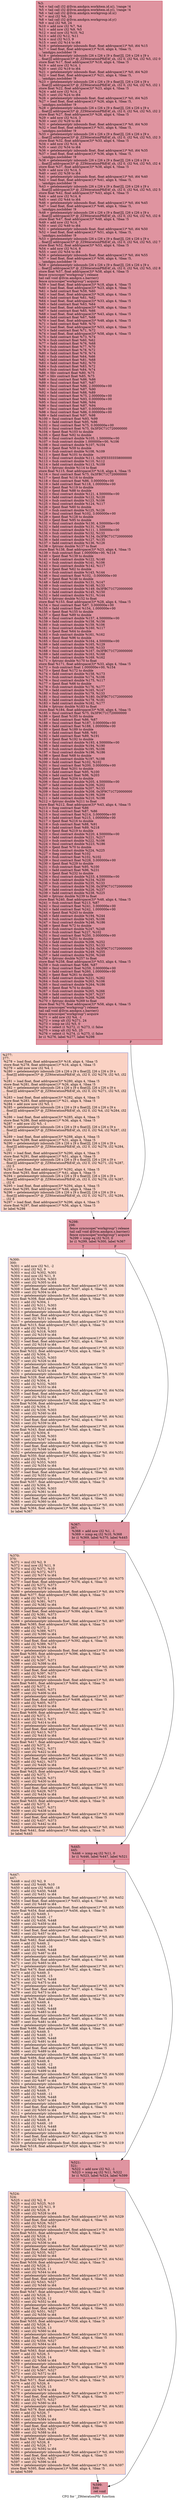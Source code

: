 digraph "CFG for '_Z9iterationPfii' function" {
	label="CFG for '_Z9iterationPfii' function";

	Node0x4f75e90 [shape=record,color="#b70d28ff", style=filled, fillcolor="#b70d2870",label="{%3:\l  %4 = tail call i32 @llvm.amdgcn.workitem.id.x(), !range !4\l  %5 = tail call i32 @llvm.amdgcn.workitem.id.y(), !range !4\l  %6 = tail call i32 @llvm.amdgcn.workgroup.id.x()\l  %7 = mul i32 %6, 24\l  %8 = tail call i32 @llvm.amdgcn.workgroup.id.y()\l  %9 = mul i32 %8, 24\l  %10 = add nsw i32 %7, %4\l  %11 = add nsw i32 %9, %5\l  %12 = mul nsw i32 %10, %2\l  %13 = add i32 %12, %11\l  %14 = mul i32 %13, 9\l  %15 = sext i32 %14 to i64\l  %16 = getelementptr inbounds float, float addrspace(1)* %0, i64 %15\l  %17 = load float, float addrspace(1)* %16, align 4, !tbaa !5,\l... !amdgpu.noclobber !9\l  %18 = getelementptr inbounds [26 x [26 x [9 x float]]], [26 x [26 x [9 x\l... float]]] addrspace(3)* @_ZZ9iterationPfiiE4f_sh, i32 0, i32 %4, i32 %5, i32 0\l  store float %17, float addrspace(3)* %18, align 4, !tbaa !5\l  %19 = add nsw i32 %14, 1\l  %20 = sext i32 %19 to i64\l  %21 = getelementptr inbounds float, float addrspace(1)* %0, i64 %20\l  %22 = load float, float addrspace(1)* %21, align 4, !tbaa !5,\l... !amdgpu.noclobber !9\l  %23 = getelementptr inbounds [26 x [26 x [9 x float]]], [26 x [26 x [9 x\l... float]]] addrspace(3)* @_ZZ9iterationPfiiE4f_sh, i32 0, i32 %4, i32 %5, i32 1\l  store float %22, float addrspace(3)* %23, align 4, !tbaa !5\l  %24 = add nsw i32 %14, 2\l  %25 = sext i32 %24 to i64\l  %26 = getelementptr inbounds float, float addrspace(1)* %0, i64 %25\l  %27 = load float, float addrspace(1)* %26, align 4, !tbaa !5,\l... !amdgpu.noclobber !9\l  %28 = getelementptr inbounds [26 x [26 x [9 x float]]], [26 x [26 x [9 x\l... float]]] addrspace(3)* @_ZZ9iterationPfiiE4f_sh, i32 0, i32 %4, i32 %5, i32 2\l  store float %27, float addrspace(3)* %28, align 4, !tbaa !5\l  %29 = add nsw i32 %14, 3\l  %30 = sext i32 %29 to i64\l  %31 = getelementptr inbounds float, float addrspace(1)* %0, i64 %30\l  %32 = load float, float addrspace(1)* %31, align 4, !tbaa !5,\l... !amdgpu.noclobber !9\l  %33 = getelementptr inbounds [26 x [26 x [9 x float]]], [26 x [26 x [9 x\l... float]]] addrspace(3)* @_ZZ9iterationPfiiE4f_sh, i32 0, i32 %4, i32 %5, i32 3\l  store float %32, float addrspace(3)* %33, align 4, !tbaa !5\l  %34 = add nsw i32 %14, 4\l  %35 = sext i32 %34 to i64\l  %36 = getelementptr inbounds float, float addrspace(1)* %0, i64 %35\l  %37 = load float, float addrspace(1)* %36, align 4, !tbaa !5,\l... !amdgpu.noclobber !9\l  %38 = getelementptr inbounds [26 x [26 x [9 x float]]], [26 x [26 x [9 x\l... float]]] addrspace(3)* @_ZZ9iterationPfiiE4f_sh, i32 0, i32 %4, i32 %5, i32 4\l  store float %37, float addrspace(3)* %38, align 4, !tbaa !5\l  %39 = add nsw i32 %14, 5\l  %40 = sext i32 %39 to i64\l  %41 = getelementptr inbounds float, float addrspace(1)* %0, i64 %40\l  %42 = load float, float addrspace(1)* %41, align 4, !tbaa !5,\l... !amdgpu.noclobber !9\l  %43 = getelementptr inbounds [26 x [26 x [9 x float]]], [26 x [26 x [9 x\l... float]]] addrspace(3)* @_ZZ9iterationPfiiE4f_sh, i32 0, i32 %4, i32 %5, i32 5\l  store float %42, float addrspace(3)* %43, align 4, !tbaa !5\l  %44 = add nsw i32 %14, 6\l  %45 = sext i32 %44 to i64\l  %46 = getelementptr inbounds float, float addrspace(1)* %0, i64 %45\l  %47 = load float, float addrspace(1)* %46, align 4, !tbaa !5,\l... !amdgpu.noclobber !9\l  %48 = getelementptr inbounds [26 x [26 x [9 x float]]], [26 x [26 x [9 x\l... float]]] addrspace(3)* @_ZZ9iterationPfiiE4f_sh, i32 0, i32 %4, i32 %5, i32 6\l  store float %47, float addrspace(3)* %48, align 4, !tbaa !5\l  %49 = add nsw i32 %14, 7\l  %50 = sext i32 %49 to i64\l  %51 = getelementptr inbounds float, float addrspace(1)* %0, i64 %50\l  %52 = load float, float addrspace(1)* %51, align 4, !tbaa !5,\l... !amdgpu.noclobber !9\l  %53 = getelementptr inbounds [26 x [26 x [9 x float]]], [26 x [26 x [9 x\l... float]]] addrspace(3)* @_ZZ9iterationPfiiE4f_sh, i32 0, i32 %4, i32 %5, i32 7\l  store float %52, float addrspace(3)* %53, align 4, !tbaa !5\l  %54 = add nsw i32 %14, 8\l  %55 = sext i32 %54 to i64\l  %56 = getelementptr inbounds float, float addrspace(1)* %0, i64 %55\l  %57 = load float, float addrspace(1)* %56, align 4, !tbaa !5,\l... !amdgpu.noclobber !9\l  %58 = getelementptr inbounds [26 x [26 x [9 x float]]], [26 x [26 x [9 x\l... float]]] addrspace(3)* @_ZZ9iterationPfiiE4f_sh, i32 0, i32 %4, i32 %5, i32 8\l  store float %57, float addrspace(3)* %58, align 4, !tbaa !5\l  fence syncscope(\"workgroup\") release\l  tail call void @llvm.amdgcn.s.barrier()\l  fence syncscope(\"workgroup\") acquire\l  %59 = load float, float addrspace(3)* %18, align 4, !tbaa !5\l  %60 = load float, float addrspace(3)* %23, align 4, !tbaa !5\l  %61 = fadd contract float %59, %60\l  %62 = load float, float addrspace(3)* %28, align 4, !tbaa !5\l  %63 = fadd contract float %61, %62\l  %64 = load float, float addrspace(3)* %33, align 4, !tbaa !5\l  %65 = fadd contract float %63, %64\l  %66 = load float, float addrspace(3)* %38, align 4, !tbaa !5\l  %67 = fadd contract float %65, %66\l  %68 = load float, float addrspace(3)* %43, align 4, !tbaa !5\l  %69 = fadd contract float %67, %68\l  %70 = load float, float addrspace(3)* %48, align 4, !tbaa !5\l  %71 = fadd contract float %69, %70\l  %72 = load float, float addrspace(3)* %53, align 4, !tbaa !5\l  %73 = fadd contract float %71, %72\l  %74 = load float, float addrspace(3)* %58, align 4, !tbaa !5\l  %75 = fadd contract float %73, %74\l  %76 = fsub contract float %60, %62\l  %77 = fadd contract float %76, %68\l  %78 = fsub contract float %77, %70\l  %79 = fsub contract float %78, %72\l  %80 = fadd contract float %79, %74\l  %81 = fsub contract float %64, %66\l  %82 = fadd contract float %81, %68\l  %83 = fadd contract float %82, %70\l  %84 = fsub contract float %83, %72\l  %85 = fsub contract float %84, %74\l  %86 = fdiv contract float %80, %75\l  %87 = fdiv contract float %85, %75\l  %88 = fmul contract float %86, %86\l  %89 = fmul contract float %87, %87\l  %90 = fmul contract float %86, 2.000000e+00\l  %91 = fmul contract float %87, %90\l  %92 = fadd contract float %88, %89\l  %93 = fmul contract float %75, 2.000000e+00\l  %94 = fmul contract float %93, 0.000000e+00\l  %95 = fmul contract float %86, %94\l  %96 = fmul contract float %87, %94\l  %97 = fmul contract float %87, 0.000000e+00\l  %98 = fmul contract float %86, 0.000000e+00\l  %99 = fadd contract float %97, %98\l  %100 = fmul contract float %93, %99\l  %101 = fadd contract float %95, %96\l  %102 = fmul contract float %75, 0.000000e+00\l  %103 = fmul contract float %75, 0x3FDC71C720000000\l  %104 = fpext float %103 to double\l  %105 = fpext float %92 to double\l  %106 = fmul contract double %105, 1.500000e+00\l  %107 = fsub contract double 1.000000e+00, %106\l  %108 = fmul contract double %107, %104\l  %109 = fpext float %59 to double\l  %110 = fsub contract double %108, %109\l  %111 = fpext float %101 to double\l  %112 = fmul contract double %111, 0x3FE5555558000000\l  %113 = fsub contract double %110, %112\l  %114 = fadd contract double %113, %109\l  %115 = fptrunc double %114 to float\l  store float %115, float addrspace(3)* %18, align 4, !tbaa !5\l  %116 = fmul contract float %75, 0x3FBC71C720000000\l  %117 = fpext float %116 to double\l  %118 = fmul contract float %86, 3.000000e+00\l  %119 = fadd contract float %118, 1.000000e+00\l  %120 = fpext float %119 to double\l  %121 = fpext float %88 to double\l  %122 = fmul contract double %121, 4.500000e+00\l  %123 = fadd contract double %122, %120\l  %124 = fsub contract double %123, %106\l  %125 = fmul contract double %124, %117\l  %126 = fpext float %60 to double\l  %127 = fsub contract double %125, %126\l  %128 = fmul contract float %102, 3.000000e+00\l  %129 = fpext float %128 to double\l  %130 = fpext float %95 to double\l  %131 = fmul contract double %130, 4.500000e+00\l  %132 = fadd contract double %131, %129\l  %133 = fmul contract double %111, 1.500000e+00\l  %134 = fsub contract double %132, %133\l  %135 = fmul contract double %134, 0x3FBC71C720000000\l  %136 = fadd contract double %127, %135\l  %137 = fadd contract double %136, %126\l  %138 = fptrunc double %137 to float\l  store float %138, float addrspace(3)* %23, align 4, !tbaa !5\l  %139 = fsub contract float 1.000000e+00, %118\l  %140 = fpext float %139 to double\l  %141 = fadd contract double %122, %140\l  %142 = fsub contract double %141, %106\l  %143 = fmul contract double %142, %117\l  %144 = fpext float %62 to double\l  %145 = fsub contract double %143, %144\l  %146 = fmul contract float %102, -3.000000e+00\l  %147 = fpext float %146 to double\l  %148 = fadd contract double %131, %147\l  %149 = fsub contract double %148, %133\l  %150 = fmul contract double %149, 0x3FBC71C720000000\l  %151 = fadd contract double %145, %150\l  %152 = fadd contract double %151, %144\l  %153 = fptrunc double %152 to float\l  store float %153, float addrspace(3)* %28, align 4, !tbaa !5\l  %154 = fmul contract float %87, 3.000000e+00\l  %155 = fadd contract float %154, 1.000000e+00\l  %156 = fpext float %155 to double\l  %157 = fpext float %89 to double\l  %158 = fmul contract double %157, 4.500000e+00\l  %159 = fadd contract double %158, %156\l  %160 = fsub contract double %159, %106\l  %161 = fmul contract double %160, %117\l  %162 = fpext float %64 to double\l  %163 = fsub contract double %161, %162\l  %164 = fpext float %96 to double\l  %165 = fmul contract double %164, 4.500000e+00\l  %166 = fadd contract double %165, %129\l  %167 = fsub contract double %166, %133\l  %168 = fmul contract double %167, 0x3FBC71C720000000\l  %169 = fadd contract double %163, %168\l  %170 = fadd contract double %169, %162\l  %171 = fptrunc double %170 to float\l  store float %171, float addrspace(3)* %33, align 4, !tbaa !5\l  %172 = fsub contract float 1.000000e+00, %154\l  %173 = fpext float %172 to double\l  %174 = fadd contract double %158, %173\l  %175 = fsub contract double %174, %106\l  %176 = fmul contract double %175, %117\l  %177 = fpext float %66 to double\l  %178 = fsub contract double %176, %177\l  %179 = fadd contract double %165, %147\l  %180 = fsub contract double %179, %133\l  %181 = fmul contract double %180, 0x3FBC71C720000000\l  %182 = fadd contract double %178, %181\l  %183 = fadd contract double %182, %177\l  %184 = fptrunc double %183 to float\l  store float %184, float addrspace(3)* %38, align 4, !tbaa !5\l  %185 = fmul contract float %75, 0x3F9C71C720000000\l  %186 = fpext float %185 to double\l  %187 = fadd contract float %86, %87\l  %188 = fmul contract float %187, 3.000000e+00\l  %189 = fadd contract float %188, 1.000000e+00\l  %190 = fpext float %189 to double\l  %191 = fadd contract float %88, %91\l  %192 = fadd contract float %89, %191\l  %193 = fpext float %192 to double\l  %194 = fmul contract double %193, 4.500000e+00\l  %195 = fadd contract double %194, %190\l  %196 = fsub contract double %195, %106\l  %197 = fmul contract double %196, %186\l  %198 = fpext float %68 to double\l  %199 = fsub contract double %197, %198\l  %200 = fadd contract float %102, %102\l  %201 = fmul contract float %200, 3.000000e+00\l  %202 = fpext float %201 to double\l  %203 = fadd contract float %95, %100\l  %204 = fadd contract float %96, %203\l  %205 = fpext float %204 to double\l  %206 = fmul contract double %205, 4.500000e+00\l  %207 = fadd contract double %206, %202\l  %208 = fsub contract double %207, %133\l  %209 = fmul contract double %208, 0x3F9C71C720000000\l  %210 = fadd contract double %199, %209\l  %211 = fadd contract double %210, %198\l  %212 = fptrunc double %211 to float\l  store float %212, float addrspace(3)* %43, align 4, !tbaa !5\l  %213 = fneg contract float %86\l  %214 = fsub contract float %87, %86\l  %215 = fmul contract float %214, 3.000000e+00\l  %216 = fadd contract float %215, 1.000000e+00\l  %217 = fpext float %216 to double\l  %218 = fsub contract float %88, %91\l  %219 = fadd contract float %89, %218\l  %220 = fpext float %219 to double\l  %221 = fmul contract double %220, 4.500000e+00\l  %222 = fadd contract double %221, %217\l  %223 = fsub contract double %222, %106\l  %224 = fmul contract double %223, %186\l  %225 = fpext float %70 to double\l  %226 = fsub contract double %224, %225\l  %227 = fneg contract float %102\l  %228 = fsub contract float %102, %102\l  %229 = fmul contract float %228, 3.000000e+00\l  %230 = fpext float %229 to double\l  %231 = fsub contract float %95, %100\l  %232 = fadd contract float %96, %231\l  %233 = fpext float %232 to double\l  %234 = fmul contract double %233, 4.500000e+00\l  %235 = fadd contract double %234, %230\l  %236 = fsub contract double %235, %133\l  %237 = fmul contract double %236, 0x3F9C71C720000000\l  %238 = fadd contract double %226, %237\l  %239 = fadd contract double %238, %225\l  %240 = fptrunc double %239 to float\l  store float %240, float addrspace(3)* %48, align 4, !tbaa !5\l  %241 = fsub contract float %213, %87\l  %242 = fmul contract float %241, 3.000000e+00\l  %243 = fadd contract float %242, 1.000000e+00\l  %244 = fpext float %243 to double\l  %245 = fadd contract double %194, %244\l  %246 = fsub contract double %245, %106\l  %247 = fmul contract double %246, %186\l  %248 = fpext float %72 to double\l  %249 = fsub contract double %247, %248\l  %250 = fsub contract float %227, %102\l  %251 = fmul contract float %250, 3.000000e+00\l  %252 = fpext float %251 to double\l  %253 = fadd contract double %206, %252\l  %254 = fsub contract double %253, %133\l  %255 = fmul contract double %254, 0x3F9C71C720000000\l  %256 = fadd contract double %249, %255\l  %257 = fadd contract double %256, %248\l  %258 = fptrunc double %257 to float\l  store float %258, float addrspace(3)* %53, align 4, !tbaa !5\l  %259 = fsub contract float %86, %87\l  %260 = fmul contract float %259, 3.000000e+00\l  %261 = fadd contract float %260, 1.000000e+00\l  %262 = fpext float %261 to double\l  %263 = fadd contract double %221, %262\l  %264 = fsub contract double %263, %106\l  %265 = fmul contract double %264, %186\l  %266 = fpext float %74 to double\l  %267 = fsub contract double %265, %266\l  %268 = fadd contract double %267, %237\l  %269 = fadd contract double %268, %266\l  %270 = fptrunc double %269 to float\l  store float %270, float addrspace(3)* %58, align 4, !tbaa !5\l  fence syncscope(\"workgroup\") release\l  tail call void @llvm.amdgcn.s.barrier()\l  fence syncscope(\"workgroup\") acquire\l  %271 = add nsw i32 %4, -1\l  %272 = icmp ult i32 %271, 24\l  %273 = icmp ne i32 %5, 0\l  %274 = select i1 %272, i1 %273, i1 false\l  %275 = icmp ult i32 %5, 25\l  %276 = select i1 %274, i1 %275, i1 false\l  br i1 %276, label %277, label %298\l|{<s0>T|<s1>F}}"];
	Node0x4f75e90:s0 -> Node0x4f85170;
	Node0x4f75e90:s1 -> Node0x4f851c0;
	Node0x4f85170 [shape=record,color="#3d50c3ff", style=filled, fillcolor="#f4987a70",label="{%277:\l277:                                              \l  %278 = load float, float addrspace(3)* %18, align 4, !tbaa !5\l  store float %278, float addrspace(1)* %16, align 4, !tbaa !5\l  %279 = add nuw nsw i32 %4, 1\l  %280 = getelementptr inbounds [26 x [26 x [9 x float]]], [26 x [26 x [9 x\l... float]]] addrspace(3)* @_ZZ9iterationPfiiE4f_sh, i32 0, i32 %279, i32 %5, i32\l... 2\l  %281 = load float, float addrspace(3)* %280, align 4, !tbaa !5\l  store float %281, float addrspace(1)* %26, align 4, !tbaa !5\l  %282 = getelementptr inbounds [26 x [26 x [9 x float]]], [26 x [26 x [9 x\l... float]]] addrspace(3)* @_ZZ9iterationPfiiE4f_sh, i32 0, i32 %271, i32 %5, i32\l... 1\l  %283 = load float, float addrspace(3)* %282, align 4, !tbaa !5\l  store float %283, float addrspace(1)* %21, align 4, !tbaa !5\l  %284 = add nuw nsw i32 %5, 1\l  %285 = getelementptr inbounds [26 x [26 x [9 x float]]], [26 x [26 x [9 x\l... float]]] addrspace(3)* @_ZZ9iterationPfiiE4f_sh, i32 0, i32 %4, i32 %284, i32\l... 4\l  %286 = load float, float addrspace(3)* %285, align 4, !tbaa !5\l  store float %286, float addrspace(1)* %36, align 4, !tbaa !5\l  %287 = add nsw i32 %5, -1\l  %288 = getelementptr inbounds [26 x [26 x [9 x float]]], [26 x [26 x [9 x\l... float]]] addrspace(3)* @_ZZ9iterationPfiiE4f_sh, i32 0, i32 %4, i32 %287, i32\l... 3\l  %289 = load float, float addrspace(3)* %288, align 4, !tbaa !5\l  store float %289, float addrspace(1)* %31, align 4, !tbaa !5\l  %290 = getelementptr inbounds [26 x [26 x [9 x float]]], [26 x [26 x [9 x\l... float]]] addrspace(3)* @_ZZ9iterationPfiiE4f_sh, i32 0, i32 %279, i32 %284,\l... i32 7\l  %291 = load float, float addrspace(3)* %290, align 4, !tbaa !5\l  store float %291, float addrspace(1)* %51, align 4, !tbaa !5\l  %292 = getelementptr inbounds [26 x [26 x [9 x float]]], [26 x [26 x [9 x\l... float]]] addrspace(3)* @_ZZ9iterationPfiiE4f_sh, i32 0, i32 %271, i32 %287,\l... i32 5\l  %293 = load float, float addrspace(3)* %292, align 4, !tbaa !5\l  store float %293, float addrspace(1)* %41, align 4, !tbaa !5\l  %294 = getelementptr inbounds [26 x [26 x [9 x float]]], [26 x [26 x [9 x\l... float]]] addrspace(3)* @_ZZ9iterationPfiiE4f_sh, i32 0, i32 %279, i32 %287,\l... i32 6\l  %295 = load float, float addrspace(3)* %294, align 4, !tbaa !5\l  store float %295, float addrspace(1)* %46, align 4, !tbaa !5\l  %296 = getelementptr inbounds [26 x [26 x [9 x float]]], [26 x [26 x [9 x\l... float]]] addrspace(3)* @_ZZ9iterationPfiiE4f_sh, i32 0, i32 %271, i32 %284,\l... i32 8\l  %297 = load float, float addrspace(3)* %296, align 4, !tbaa !5\l  store float %297, float addrspace(1)* %56, align 4, !tbaa !5\l  br label %298\l}"];
	Node0x4f85170 -> Node0x4f851c0;
	Node0x4f851c0 [shape=record,color="#b70d28ff", style=filled, fillcolor="#b70d2870",label="{%298:\l298:                                              \l  fence syncscope(\"workgroup\") release\l  tail call void @llvm.amdgcn.s.barrier()\l  fence syncscope(\"workgroup\") acquire\l  %299 = icmp eq i32 %10, 0\l  br i1 %299, label %300, label %367\l|{<s0>T|<s1>F}}"];
	Node0x4f851c0:s0 -> Node0x4f76680;
	Node0x4f851c0:s1 -> Node0x4f766d0;
	Node0x4f76680 [shape=record,color="#3d50c3ff", style=filled, fillcolor="#f7b39670",label="{%300:\l300:                                              \l  %301 = add nsw i32 %1, -2\l  %302 = mul i32 %2, 9\l  %303 = mul i32 %302, %301\l  %304 = mul nsw i32 %11, 9\l  %305 = add i32 %304, %303\l  %306 = sext i32 %305 to i64\l  %307 = getelementptr inbounds float, float addrspace(1)* %0, i64 %306\l  %308 = load float, float addrspace(1)* %307, align 4, !tbaa !5\l  %309 = sext i32 %304 to i64\l  %310 = getelementptr inbounds float, float addrspace(1)* %0, i64 %309\l  store float %308, float addrspace(1)* %310, align 4, !tbaa !5\l  %311 = add i32 %304, 1\l  %312 = add i32 %311, %303\l  %313 = sext i32 %312 to i64\l  %314 = getelementptr inbounds float, float addrspace(1)* %0, i64 %313\l  %315 = load float, float addrspace(1)* %314, align 4, !tbaa !5\l  %316 = sext i32 %311 to i64\l  %317 = getelementptr inbounds float, float addrspace(1)* %0, i64 %316\l  store float %315, float addrspace(1)* %317, align 4, !tbaa !5\l  %318 = add i32 %304, 2\l  %319 = add i32 %318, %303\l  %320 = sext i32 %319 to i64\l  %321 = getelementptr inbounds float, float addrspace(1)* %0, i64 %320\l  %322 = load float, float addrspace(1)* %321, align 4, !tbaa !5\l  %323 = sext i32 %318 to i64\l  %324 = getelementptr inbounds float, float addrspace(1)* %0, i64 %323\l  store float %322, float addrspace(1)* %324, align 4, !tbaa !5\l  %325 = add i32 %304, 3\l  %326 = add i32 %325, %303\l  %327 = sext i32 %326 to i64\l  %328 = getelementptr inbounds float, float addrspace(1)* %0, i64 %327\l  %329 = load float, float addrspace(1)* %328, align 4, !tbaa !5\l  %330 = sext i32 %325 to i64\l  %331 = getelementptr inbounds float, float addrspace(1)* %0, i64 %330\l  store float %329, float addrspace(1)* %331, align 4, !tbaa !5\l  %332 = add i32 %304, 4\l  %333 = add i32 %332, %303\l  %334 = sext i32 %333 to i64\l  %335 = getelementptr inbounds float, float addrspace(1)* %0, i64 %334\l  %336 = load float, float addrspace(1)* %335, align 4, !tbaa !5\l  %337 = sext i32 %332 to i64\l  %338 = getelementptr inbounds float, float addrspace(1)* %0, i64 %337\l  store float %336, float addrspace(1)* %338, align 4, !tbaa !5\l  %339 = add i32 %304, 5\l  %340 = add i32 %339, %303\l  %341 = sext i32 %340 to i64\l  %342 = getelementptr inbounds float, float addrspace(1)* %0, i64 %341\l  %343 = load float, float addrspace(1)* %342, align 4, !tbaa !5\l  %344 = sext i32 %339 to i64\l  %345 = getelementptr inbounds float, float addrspace(1)* %0, i64 %344\l  store float %343, float addrspace(1)* %345, align 4, !tbaa !5\l  %346 = add i32 %304, 6\l  %347 = add i32 %346, %303\l  %348 = sext i32 %347 to i64\l  %349 = getelementptr inbounds float, float addrspace(1)* %0, i64 %348\l  %350 = load float, float addrspace(1)* %349, align 4, !tbaa !5\l  %351 = sext i32 %346 to i64\l  %352 = getelementptr inbounds float, float addrspace(1)* %0, i64 %351\l  store float %350, float addrspace(1)* %352, align 4, !tbaa !5\l  %353 = add i32 %304, 7\l  %354 = add i32 %353, %303\l  %355 = sext i32 %354 to i64\l  %356 = getelementptr inbounds float, float addrspace(1)* %0, i64 %355\l  %357 = load float, float addrspace(1)* %356, align 4, !tbaa !5\l  %358 = sext i32 %353 to i64\l  %359 = getelementptr inbounds float, float addrspace(1)* %0, i64 %358\l  store float %357, float addrspace(1)* %359, align 4, !tbaa !5\l  %360 = add i32 %304, 8\l  %361 = add i32 %360, %303\l  %362 = sext i32 %361 to i64\l  %363 = getelementptr inbounds float, float addrspace(1)* %0, i64 %362\l  %364 = load float, float addrspace(1)* %363, align 4, !tbaa !5\l  %365 = sext i32 %360 to i64\l  %366 = getelementptr inbounds float, float addrspace(1)* %0, i64 %365\l  store float %364, float addrspace(1)* %366, align 4, !tbaa !5\l  br label %367\l}"];
	Node0x4f76680 -> Node0x4f766d0;
	Node0x4f766d0 [shape=record,color="#b70d28ff", style=filled, fillcolor="#b70d2870",label="{%367:\l367:                                              \l  %368 = add nsw i32 %1, -1\l  %369 = icmp eq i32 %10, %368\l  br i1 %369, label %370, label %445\l|{<s0>T|<s1>F}}"];
	Node0x4f766d0:s0 -> Node0x4f8a7c0;
	Node0x4f766d0:s1 -> Node0x4f8a810;
	Node0x4f8a7c0 [shape=record,color="#3d50c3ff", style=filled, fillcolor="#f4987a70",label="{%370:\l370:                                              \l  %371 = mul i32 %2, 9\l  %372 = mul nsw i32 %11, 9\l  %373 = mul i32 %371, %10\l  %374 = add i32 %372, %371\l  %375 = sext i32 %374 to i64\l  %376 = getelementptr inbounds float, float addrspace(1)* %0, i64 %375\l  %377 = load float, float addrspace(1)* %376, align 4, !tbaa !5\l  %378 = add i32 %372, %373\l  %379 = sext i32 %378 to i64\l  %380 = getelementptr inbounds float, float addrspace(1)* %0, i64 %379\l  store float %377, float addrspace(1)* %380, align 4, !tbaa !5\l  %381 = add i32 %372, 1\l  %382 = add i32 %381, %371\l  %383 = sext i32 %382 to i64\l  %384 = getelementptr inbounds float, float addrspace(1)* %0, i64 %383\l  %385 = load float, float addrspace(1)* %384, align 4, !tbaa !5\l  %386 = add i32 %381, %373\l  %387 = sext i32 %386 to i64\l  %388 = getelementptr inbounds float, float addrspace(1)* %0, i64 %387\l  store float %385, float addrspace(1)* %388, align 4, !tbaa !5\l  %389 = add i32 %372, 2\l  %390 = add i32 %389, %371\l  %391 = sext i32 %390 to i64\l  %392 = getelementptr inbounds float, float addrspace(1)* %0, i64 %391\l  %393 = load float, float addrspace(1)* %392, align 4, !tbaa !5\l  %394 = add i32 %389, %373\l  %395 = sext i32 %394 to i64\l  %396 = getelementptr inbounds float, float addrspace(1)* %0, i64 %395\l  store float %393, float addrspace(1)* %396, align 4, !tbaa !5\l  %397 = add i32 %372, 3\l  %398 = add i32 %397, %371\l  %399 = sext i32 %398 to i64\l  %400 = getelementptr inbounds float, float addrspace(1)* %0, i64 %399\l  %401 = load float, float addrspace(1)* %400, align 4, !tbaa !5\l  %402 = add i32 %397, %373\l  %403 = sext i32 %402 to i64\l  %404 = getelementptr inbounds float, float addrspace(1)* %0, i64 %403\l  store float %401, float addrspace(1)* %404, align 4, !tbaa !5\l  %405 = add i32 %372, 4\l  %406 = add i32 %405, %371\l  %407 = sext i32 %406 to i64\l  %408 = getelementptr inbounds float, float addrspace(1)* %0, i64 %407\l  %409 = load float, float addrspace(1)* %408, align 4, !tbaa !5\l  %410 = add i32 %405, %373\l  %411 = sext i32 %410 to i64\l  %412 = getelementptr inbounds float, float addrspace(1)* %0, i64 %411\l  store float %409, float addrspace(1)* %412, align 4, !tbaa !5\l  %413 = add i32 %372, 5\l  %414 = add i32 %413, %371\l  %415 = sext i32 %414 to i64\l  %416 = getelementptr inbounds float, float addrspace(1)* %0, i64 %415\l  %417 = load float, float addrspace(1)* %416, align 4, !tbaa !5\l  %418 = add i32 %413, %373\l  %419 = sext i32 %418 to i64\l  %420 = getelementptr inbounds float, float addrspace(1)* %0, i64 %419\l  store float %417, float addrspace(1)* %420, align 4, !tbaa !5\l  %421 = add i32 %372, 6\l  %422 = add i32 %421, %371\l  %423 = sext i32 %422 to i64\l  %424 = getelementptr inbounds float, float addrspace(1)* %0, i64 %423\l  %425 = load float, float addrspace(1)* %424, align 4, !tbaa !5\l  %426 = add i32 %421, %373\l  %427 = sext i32 %426 to i64\l  %428 = getelementptr inbounds float, float addrspace(1)* %0, i64 %427\l  store float %425, float addrspace(1)* %428, align 4, !tbaa !5\l  %429 = add i32 %372, 7\l  %430 = add i32 %429, %371\l  %431 = sext i32 %430 to i64\l  %432 = getelementptr inbounds float, float addrspace(1)* %0, i64 %431\l  %433 = load float, float addrspace(1)* %432, align 4, !tbaa !5\l  %434 = add i32 %429, %373\l  %435 = sext i32 %434 to i64\l  %436 = getelementptr inbounds float, float addrspace(1)* %0, i64 %435\l  store float %433, float addrspace(1)* %436, align 4, !tbaa !5\l  %437 = add i32 %372, 8\l  %438 = add i32 %437, %371\l  %439 = sext i32 %438 to i64\l  %440 = getelementptr inbounds float, float addrspace(1)* %0, i64 %439\l  %441 = load float, float addrspace(1)* %440, align 4, !tbaa !5\l  %442 = add i32 %437, %373\l  %443 = sext i32 %442 to i64\l  %444 = getelementptr inbounds float, float addrspace(1)* %0, i64 %443\l  store float %441, float addrspace(1)* %444, align 4, !tbaa !5\l  br label %445\l}"];
	Node0x4f8a7c0 -> Node0x4f8a810;
	Node0x4f8a810 [shape=record,color="#b70d28ff", style=filled, fillcolor="#b70d2870",label="{%445:\l445:                                              \l  %446 = icmp eq i32 %11, 0\l  br i1 %446, label %447, label %521\l|{<s0>T|<s1>F}}"];
	Node0x4f8a810:s0 -> Node0x4f8d680;
	Node0x4f8a810:s1 -> Node0x4f8d6d0;
	Node0x4f8d680 [shape=record,color="#3d50c3ff", style=filled, fillcolor="#f7b39670",label="{%447:\l447:                                              \l  %448 = mul i32 %2, 9\l  %449 = mul i32 %448, %10\l  %450 = add nsw i32 %449, -18\l  %451 = add i32 %450, %448\l  %452 = sext i32 %451 to i64\l  %453 = getelementptr inbounds float, float addrspace(1)* %0, i64 %452\l  %454 = load float, float addrspace(1)* %453, align 4, !tbaa !5\l  %455 = sext i32 %449 to i64\l  %456 = getelementptr inbounds float, float addrspace(1)* %0, i64 %455\l  store float %454, float addrspace(1)* %456, align 4, !tbaa !5\l  %457 = add i32 %449, 1\l  %458 = add i32 %449, -17\l  %459 = add i32 %458, %448\l  %460 = sext i32 %459 to i64\l  %461 = getelementptr inbounds float, float addrspace(1)* %0, i64 %460\l  %462 = load float, float addrspace(1)* %461, align 4, !tbaa !5\l  %463 = sext i32 %457 to i64\l  %464 = getelementptr inbounds float, float addrspace(1)* %0, i64 %463\l  store float %462, float addrspace(1)* %464, align 4, !tbaa !5\l  %465 = add i32 %449, 2\l  %466 = add i32 %449, -16\l  %467 = add i32 %466, %448\l  %468 = sext i32 %467 to i64\l  %469 = getelementptr inbounds float, float addrspace(1)* %0, i64 %468\l  %470 = load float, float addrspace(1)* %469, align 4, !tbaa !5\l  %471 = sext i32 %465 to i64\l  %472 = getelementptr inbounds float, float addrspace(1)* %0, i64 %471\l  store float %470, float addrspace(1)* %472, align 4, !tbaa !5\l  %473 = add i32 %449, 3\l  %474 = add i32 %449, -15\l  %475 = add i32 %474, %448\l  %476 = sext i32 %475 to i64\l  %477 = getelementptr inbounds float, float addrspace(1)* %0, i64 %476\l  %478 = load float, float addrspace(1)* %477, align 4, !tbaa !5\l  %479 = sext i32 %473 to i64\l  %480 = getelementptr inbounds float, float addrspace(1)* %0, i64 %479\l  store float %478, float addrspace(1)* %480, align 4, !tbaa !5\l  %481 = add i32 %449, 4\l  %482 = add i32 %449, -14\l  %483 = add i32 %482, %448\l  %484 = sext i32 %483 to i64\l  %485 = getelementptr inbounds float, float addrspace(1)* %0, i64 %484\l  %486 = load float, float addrspace(1)* %485, align 4, !tbaa !5\l  %487 = sext i32 %481 to i64\l  %488 = getelementptr inbounds float, float addrspace(1)* %0, i64 %487\l  store float %486, float addrspace(1)* %488, align 4, !tbaa !5\l  %489 = add i32 %449, 5\l  %490 = add i32 %449, -13\l  %491 = add i32 %490, %448\l  %492 = sext i32 %491 to i64\l  %493 = getelementptr inbounds float, float addrspace(1)* %0, i64 %492\l  %494 = load float, float addrspace(1)* %493, align 4, !tbaa !5\l  %495 = sext i32 %489 to i64\l  %496 = getelementptr inbounds float, float addrspace(1)* %0, i64 %495\l  store float %494, float addrspace(1)* %496, align 4, !tbaa !5\l  %497 = add i32 %449, 6\l  %498 = add i32 %449, -12\l  %499 = add i32 %498, %448\l  %500 = sext i32 %499 to i64\l  %501 = getelementptr inbounds float, float addrspace(1)* %0, i64 %500\l  %502 = load float, float addrspace(1)* %501, align 4, !tbaa !5\l  %503 = sext i32 %497 to i64\l  %504 = getelementptr inbounds float, float addrspace(1)* %0, i64 %503\l  store float %502, float addrspace(1)* %504, align 4, !tbaa !5\l  %505 = add i32 %449, 7\l  %506 = add i32 %449, -11\l  %507 = add i32 %506, %448\l  %508 = sext i32 %507 to i64\l  %509 = getelementptr inbounds float, float addrspace(1)* %0, i64 %508\l  %510 = load float, float addrspace(1)* %509, align 4, !tbaa !5\l  %511 = sext i32 %505 to i64\l  %512 = getelementptr inbounds float, float addrspace(1)* %0, i64 %511\l  store float %510, float addrspace(1)* %512, align 4, !tbaa !5\l  %513 = add i32 %449, 8\l  %514 = add i32 %449, -10\l  %515 = add i32 %514, %448\l  %516 = sext i32 %515 to i64\l  %517 = getelementptr inbounds float, float addrspace(1)* %0, i64 %516\l  %518 = load float, float addrspace(1)* %517, align 4, !tbaa !5\l  %519 = sext i32 %513 to i64\l  %520 = getelementptr inbounds float, float addrspace(1)* %0, i64 %519\l  store float %518, float addrspace(1)* %520, align 4, !tbaa !5\l  br label %521\l}"];
	Node0x4f8d680 -> Node0x4f8d6d0;
	Node0x4f8d6d0 [shape=record,color="#b70d28ff", style=filled, fillcolor="#b70d2870",label="{%521:\l521:                                              \l  %522 = add nsw i32 %2, -1\l  %523 = icmp eq i32 %11, %522\l  br i1 %523, label %524, label %599\l|{<s0>T|<s1>F}}"];
	Node0x4f8d6d0:s0 -> Node0x4f84230;
	Node0x4f8d6d0:s1 -> Node0x4f84280;
	Node0x4f84230 [shape=record,color="#3d50c3ff", style=filled, fillcolor="#f4987a70",label="{%524:\l524:                                              \l  %525 = mul i32 %2, 9\l  %526 = mul i32 %525, %10\l  %527 = mul nsw i32 %11, 9\l  %528 = add i32 %526, 9\l  %529 = sext i32 %528 to i64\l  %530 = getelementptr inbounds float, float addrspace(1)* %0, i64 %529\l  %531 = load float, float addrspace(1)* %530, align 4, !tbaa !5\l  %532 = add i32 %526, %527\l  %533 = sext i32 %532 to i64\l  %534 = getelementptr inbounds float, float addrspace(1)* %0, i64 %533\l  store float %531, float addrspace(1)* %534, align 4, !tbaa !5\l  %535 = add i32 %526, 1\l  %536 = add i32 %526, 10\l  %537 = sext i32 %536 to i64\l  %538 = getelementptr inbounds float, float addrspace(1)* %0, i64 %537\l  %539 = load float, float addrspace(1)* %538, align 4, !tbaa !5\l  %540 = add i32 %535, %527\l  %541 = sext i32 %540 to i64\l  %542 = getelementptr inbounds float, float addrspace(1)* %0, i64 %541\l  store float %539, float addrspace(1)* %542, align 4, !tbaa !5\l  %543 = add i32 %526, 2\l  %544 = add i32 %526, 11\l  %545 = sext i32 %544 to i64\l  %546 = getelementptr inbounds float, float addrspace(1)* %0, i64 %545\l  %547 = load float, float addrspace(1)* %546, align 4, !tbaa !5\l  %548 = add i32 %543, %527\l  %549 = sext i32 %548 to i64\l  %550 = getelementptr inbounds float, float addrspace(1)* %0, i64 %549\l  store float %547, float addrspace(1)* %550, align 4, !tbaa !5\l  %551 = add i32 %526, 3\l  %552 = add i32 %526, 12\l  %553 = sext i32 %552 to i64\l  %554 = getelementptr inbounds float, float addrspace(1)* %0, i64 %553\l  %555 = load float, float addrspace(1)* %554, align 4, !tbaa !5\l  %556 = add i32 %551, %527\l  %557 = sext i32 %556 to i64\l  %558 = getelementptr inbounds float, float addrspace(1)* %0, i64 %557\l  store float %555, float addrspace(1)* %558, align 4, !tbaa !5\l  %559 = add i32 %526, 4\l  %560 = add i32 %526, 13\l  %561 = sext i32 %560 to i64\l  %562 = getelementptr inbounds float, float addrspace(1)* %0, i64 %561\l  %563 = load float, float addrspace(1)* %562, align 4, !tbaa !5\l  %564 = add i32 %559, %527\l  %565 = sext i32 %564 to i64\l  %566 = getelementptr inbounds float, float addrspace(1)* %0, i64 %565\l  store float %563, float addrspace(1)* %566, align 4, !tbaa !5\l  %567 = add i32 %526, 5\l  %568 = add i32 %526, 14\l  %569 = sext i32 %568 to i64\l  %570 = getelementptr inbounds float, float addrspace(1)* %0, i64 %569\l  %571 = load float, float addrspace(1)* %570, align 4, !tbaa !5\l  %572 = add i32 %567, %527\l  %573 = sext i32 %572 to i64\l  %574 = getelementptr inbounds float, float addrspace(1)* %0, i64 %573\l  store float %571, float addrspace(1)* %574, align 4, !tbaa !5\l  %575 = add i32 %526, 6\l  %576 = add i32 %526, 15\l  %577 = sext i32 %576 to i64\l  %578 = getelementptr inbounds float, float addrspace(1)* %0, i64 %577\l  %579 = load float, float addrspace(1)* %578, align 4, !tbaa !5\l  %580 = add i32 %575, %527\l  %581 = sext i32 %580 to i64\l  %582 = getelementptr inbounds float, float addrspace(1)* %0, i64 %581\l  store float %579, float addrspace(1)* %582, align 4, !tbaa !5\l  %583 = add i32 %526, 7\l  %584 = add i32 %526, 16\l  %585 = sext i32 %584 to i64\l  %586 = getelementptr inbounds float, float addrspace(1)* %0, i64 %585\l  %587 = load float, float addrspace(1)* %586, align 4, !tbaa !5\l  %588 = add i32 %583, %527\l  %589 = sext i32 %588 to i64\l  %590 = getelementptr inbounds float, float addrspace(1)* %0, i64 %589\l  store float %587, float addrspace(1)* %590, align 4, !tbaa !5\l  %591 = add i32 %526, 8\l  %592 = add i32 %526, 17\l  %593 = sext i32 %592 to i64\l  %594 = getelementptr inbounds float, float addrspace(1)* %0, i64 %593\l  %595 = load float, float addrspace(1)* %594, align 4, !tbaa !5\l  %596 = add i32 %591, %527\l  %597 = sext i32 %596 to i64\l  %598 = getelementptr inbounds float, float addrspace(1)* %0, i64 %597\l  store float %595, float addrspace(1)* %598, align 4, !tbaa !5\l  br label %599\l}"];
	Node0x4f84230 -> Node0x4f84280;
	Node0x4f84280 [shape=record,color="#b70d28ff", style=filled, fillcolor="#b70d2870",label="{%599:\l599:                                              \l  ret void\l}"];
}
